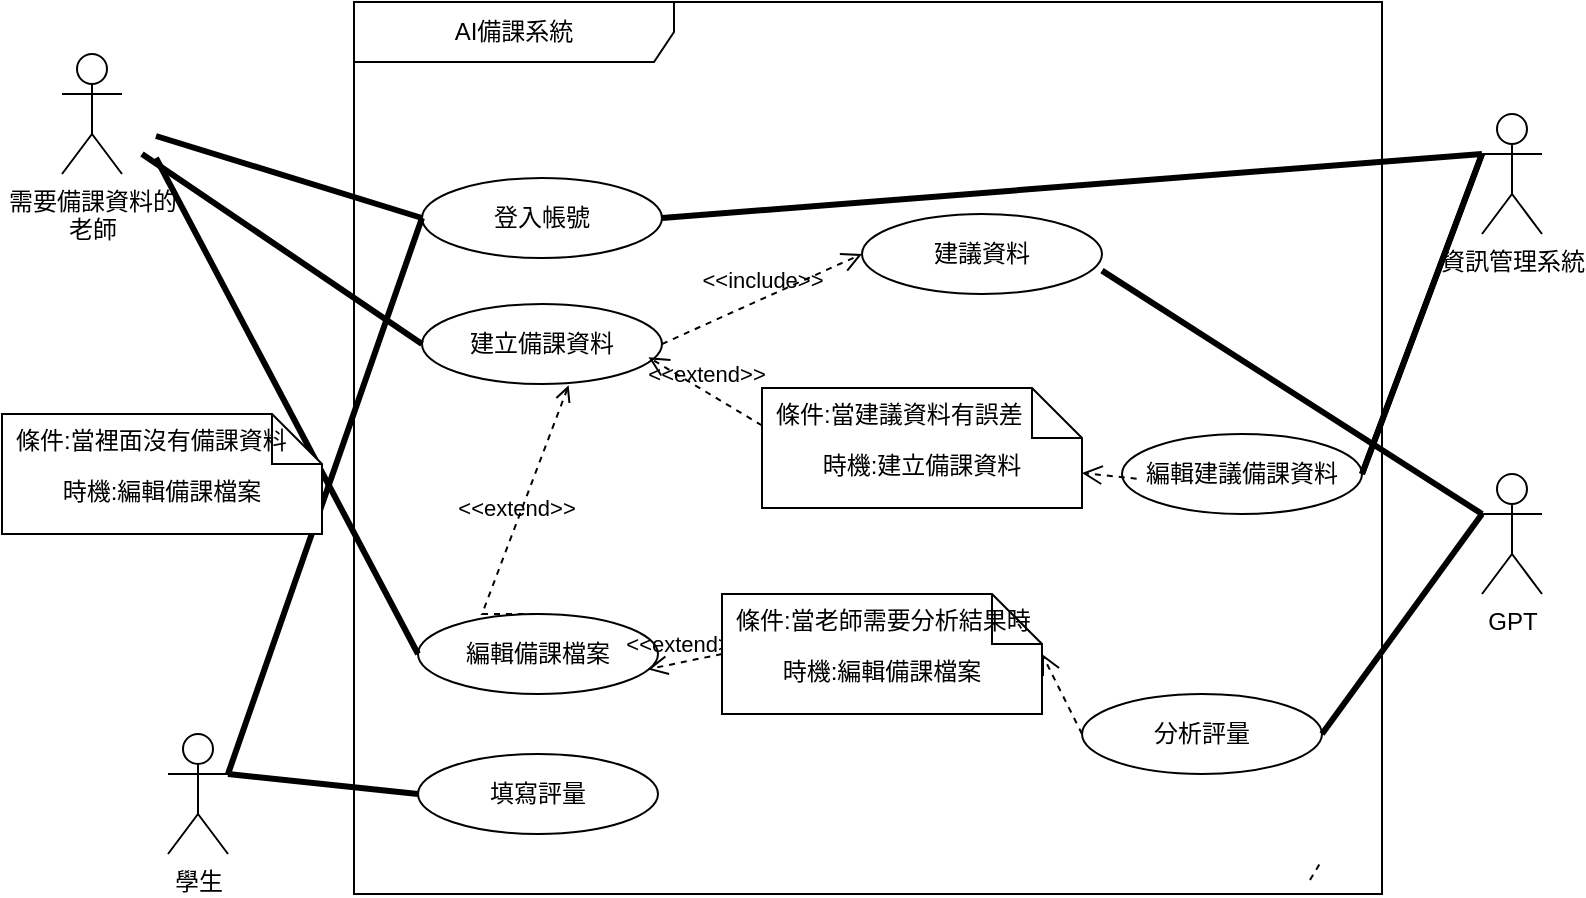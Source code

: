 <mxfile>
    <diagram name="第 1 页" id="H2TznUmvJiQQ8Nd20iMS">
        <mxGraphModel dx="655" dy="5101" grid="1" gridSize="10" guides="1" tooltips="1" connect="1" arrows="1" fold="1" page="1" pageScale="1" pageWidth="3300" pageHeight="4681" math="0" shadow="0">
            <root>
                <mxCell id="0"/>
                <mxCell id="1" parent="0"/>
                <mxCell id="CziYM-y-jJqnJA0qJ0Aq-1" value="需要備課資料的&lt;div&gt;老師&lt;/div&gt;&lt;div&gt;&lt;br&gt;&lt;/div&gt;" style="shape=umlActor;verticalLabelPosition=bottom;verticalAlign=top;html=1;" parent="1" vertex="1">
                    <mxGeometry x="30" y="-360" width="30" height="60" as="geometry"/>
                </mxCell>
                <mxCell id="CziYM-y-jJqnJA0qJ0Aq-2" value="AI備課系統" style="shape=umlFrame;whiteSpace=wrap;html=1;pointerEvents=0;recursiveResize=0;container=1;collapsible=0;width=160;" parent="1" vertex="1">
                    <mxGeometry x="176" y="-386" width="514" height="446" as="geometry"/>
                </mxCell>
                <mxCell id="CziYM-y-jJqnJA0qJ0Aq-3" value="登入帳號" style="ellipse;html=1;whiteSpace=wrap;" parent="CziYM-y-jJqnJA0qJ0Aq-2" vertex="1">
                    <mxGeometry x="34" y="88" width="120" height="40" as="geometry"/>
                </mxCell>
                <mxCell id="CziYM-y-jJqnJA0qJ0Aq-15" value="建立備課資料" style="ellipse;html=1;whiteSpace=wrap;" parent="CziYM-y-jJqnJA0qJ0Aq-2" vertex="1">
                    <mxGeometry x="34" y="151" width="120" height="40" as="geometry"/>
                </mxCell>
                <mxCell id="CziYM-y-jJqnJA0qJ0Aq-16" value="&amp;lt;&amp;lt;include&amp;gt;&amp;gt;" style="endArrow=open;startArrow=none;endFill=0;startFill=0;endSize=8;html=1;verticalAlign=bottom;dashed=1;labelBackgroundColor=none;rounded=0;exitX=1;exitY=0.5;exitDx=0;exitDy=0;entryX=0;entryY=0.5;entryDx=0;entryDy=0;" parent="CziYM-y-jJqnJA0qJ0Aq-2" source="CziYM-y-jJqnJA0qJ0Aq-15" target="xHbhCZASZW0XeuVVDQTi-1" edge="1">
                    <mxGeometry width="160" relative="1" as="geometry">
                        <mxPoint x="165" y="69.5" as="sourcePoint"/>
                        <mxPoint x="237" y="165" as="targetPoint"/>
                    </mxGeometry>
                </mxCell>
                <mxCell id="CziYM-y-jJqnJA0qJ0Aq-35" value="" style="endArrow=none;startArrow=none;endFill=0;startFill=0;endSize=8;html=1;verticalAlign=bottom;dashed=1;labelBackgroundColor=none;rounded=0;exitX=0.5;exitY=0;exitDx=0;exitDy=0;" parent="CziYM-y-jJqnJA0qJ0Aq-2" edge="1">
                    <mxGeometry width="160" relative="1" as="geometry">
                        <mxPoint x="478" y="439" as="sourcePoint"/>
                        <mxPoint x="484" y="429" as="targetPoint"/>
                        <mxPoint as="offset"/>
                    </mxGeometry>
                </mxCell>
                <mxCell id="CziYM-y-jJqnJA0qJ0Aq-39" value="編輯備課檔案" style="ellipse;html=1;whiteSpace=wrap;" parent="CziYM-y-jJqnJA0qJ0Aq-2" vertex="1">
                    <mxGeometry x="32" y="306" width="120" height="40" as="geometry"/>
                </mxCell>
                <mxCell id="CziYM-y-jJqnJA0qJ0Aq-40" value="分析評量" style="ellipse;html=1;whiteSpace=wrap;" parent="CziYM-y-jJqnJA0qJ0Aq-2" vertex="1">
                    <mxGeometry x="364" y="346" width="120" height="40" as="geometry"/>
                </mxCell>
                <mxCell id="CziYM-y-jJqnJA0qJ0Aq-50" value="學生" style="shape=umlActor;verticalLabelPosition=bottom;verticalAlign=top;html=1;" parent="CziYM-y-jJqnJA0qJ0Aq-2" vertex="1">
                    <mxGeometry x="-93" y="366" width="30" height="60" as="geometry"/>
                </mxCell>
                <mxCell id="CziYM-y-jJqnJA0qJ0Aq-72" value="" style="endArrow=none;startArrow=none;endFill=0;startFill=0;endSize=8;html=1;verticalAlign=bottom;labelBackgroundColor=none;strokeWidth=3;rounded=0;exitX=1;exitY=0.333;exitDx=0;exitDy=0;exitPerimeter=0;entryX=0;entryY=0.5;entryDx=0;entryDy=0;" parent="CziYM-y-jJqnJA0qJ0Aq-2" source="CziYM-y-jJqnJA0qJ0Aq-50" target="xHbhCZASZW0XeuVVDQTi-9" edge="1">
                    <mxGeometry width="160" relative="1" as="geometry">
                        <mxPoint x="-121" y="760" as="sourcePoint"/>
                        <mxPoint x="34" y="386" as="targetPoint"/>
                    </mxGeometry>
                </mxCell>
                <mxCell id="CziYM-y-jJqnJA0qJ0Aq-74" value="" style="endArrow=none;startArrow=none;endFill=0;startFill=0;endSize=8;html=1;verticalAlign=bottom;labelBackgroundColor=none;strokeWidth=3;rounded=0;exitX=1;exitY=0.333;exitDx=0;exitDy=0;exitPerimeter=0;entryX=0;entryY=0.5;entryDx=0;entryDy=0;" parent="CziYM-y-jJqnJA0qJ0Aq-2" source="CziYM-y-jJqnJA0qJ0Aq-50" target="CziYM-y-jJqnJA0qJ0Aq-3" edge="1">
                    <mxGeometry width="160" relative="1" as="geometry">
                        <mxPoint x="-64" y="670" as="sourcePoint"/>
                        <mxPoint x="33" y="670" as="targetPoint"/>
                    </mxGeometry>
                </mxCell>
                <mxCell id="xHbhCZASZW0XeuVVDQTi-1" value="建議資料" style="ellipse;html=1;whiteSpace=wrap;" parent="CziYM-y-jJqnJA0qJ0Aq-2" vertex="1">
                    <mxGeometry x="254" y="106" width="120" height="40" as="geometry"/>
                </mxCell>
                <mxCell id="xHbhCZASZW0XeuVVDQTi-3" value="&amp;lt;&amp;lt;extend&amp;gt;&amp;gt;" style="endArrow=open;startArrow=none;endFill=0;startFill=0;endSize=8;html=1;verticalAlign=bottom;dashed=1;labelBackgroundColor=none;rounded=0;exitX=0;exitY=0.5;exitDx=0;exitDy=0;entryX=0.956;entryY=0.692;entryDx=0;entryDy=0;entryPerimeter=0;" parent="CziYM-y-jJqnJA0qJ0Aq-2" source="xHbhCZASZW0XeuVVDQTi-5" target="CziYM-y-jJqnJA0qJ0Aq-39" edge="1">
                    <mxGeometry width="160" relative="1" as="geometry">
                        <mxPoint x="224" y="333" as="sourcePoint"/>
                        <mxPoint x="152" y="251" as="targetPoint"/>
                    </mxGeometry>
                </mxCell>
                <mxCell id="xHbhCZASZW0XeuVVDQTi-4" value="" style="endArrow=open;startArrow=none;endFill=0;startFill=0;endSize=8;html=1;verticalAlign=bottom;dashed=1;labelBackgroundColor=none;rounded=0;exitX=0;exitY=0.5;exitDx=0;exitDy=0;entryX=1;entryY=0.5;entryDx=0;entryDy=0;" parent="CziYM-y-jJqnJA0qJ0Aq-2" source="CziYM-y-jJqnJA0qJ0Aq-40" target="xHbhCZASZW0XeuVVDQTi-5" edge="1">
                    <mxGeometry width="160" relative="1" as="geometry">
                        <mxPoint x="533" y="-50" as="sourcePoint"/>
                        <mxPoint x="328" y="-135" as="targetPoint"/>
                    </mxGeometry>
                </mxCell>
                <mxCell id="xHbhCZASZW0XeuVVDQTi-5" value="時機:編輯備課檔案" style="shape=note2;boundedLbl=1;whiteSpace=wrap;html=1;size=25;verticalAlign=top;align=center;" parent="CziYM-y-jJqnJA0qJ0Aq-2" vertex="1">
                    <mxGeometry x="184" y="296" width="160" height="60" as="geometry"/>
                </mxCell>
                <mxCell id="xHbhCZASZW0XeuVVDQTi-6" value="條件:當老師需要分析結果時" style="resizeWidth=1;part=1;strokeColor=none;fillColor=none;align=left;spacingLeft=5;" parent="xHbhCZASZW0XeuVVDQTi-5" vertex="1">
                    <mxGeometry width="160" height="25" relative="1" as="geometry"/>
                </mxCell>
                <mxCell id="xHbhCZASZW0XeuVVDQTi-9" value="填寫評量" style="ellipse;html=1;whiteSpace=wrap;" parent="CziYM-y-jJqnJA0qJ0Aq-2" vertex="1">
                    <mxGeometry x="32" y="376" width="120" height="40" as="geometry"/>
                </mxCell>
                <mxCell id="CziYM-y-jJqnJA0qJ0Aq-18" value="編輯建議備課資料" style="ellipse;html=1;whiteSpace=wrap;" parent="CziYM-y-jJqnJA0qJ0Aq-2" vertex="1">
                    <mxGeometry x="384" y="216" width="120" height="40" as="geometry"/>
                </mxCell>
                <mxCell id="vAJU4Gscb78ndSJwRITv-1" value="&amp;lt;&amp;lt;extend&amp;gt;&amp;gt;" style="endArrow=none;startArrow=open;endFill=0;startFill=0;endSize=8;html=1;verticalAlign=bottom;dashed=1;labelBackgroundColor=none;rounded=0;exitX=0.611;exitY=1.017;exitDx=0;exitDy=0;entryX=0.5;entryY=0;entryDx=0;entryDy=0;exitPerimeter=0;" parent="CziYM-y-jJqnJA0qJ0Aq-2" source="CziYM-y-jJqnJA0qJ0Aq-15" target="CziYM-y-jJqnJA0qJ0Aq-39" edge="1">
                    <mxGeometry width="160" relative="1" as="geometry">
                        <mxPoint x="134" y="223" as="sourcePoint"/>
                        <mxPoint x="217" y="246" as="targetPoint"/>
                        <Array as="points">
                            <mxPoint x="64" y="306"/>
                        </Array>
                    </mxGeometry>
                </mxCell>
                <mxCell id="CziYM-y-jJqnJA0qJ0Aq-49" value="" style="endArrow=none;startArrow=none;endFill=0;startFill=0;endSize=8;html=1;verticalAlign=bottom;labelBackgroundColor=none;strokeWidth=3;rounded=0;entryX=0;entryY=0.5;entryDx=0;entryDy=0;" parent="1" target="CziYM-y-jJqnJA0qJ0Aq-15" edge="1">
                    <mxGeometry width="160" relative="1" as="geometry">
                        <mxPoint x="70" y="-310" as="sourcePoint"/>
                        <mxPoint x="230" y="-310" as="targetPoint"/>
                    </mxGeometry>
                </mxCell>
                <mxCell id="CziYM-y-jJqnJA0qJ0Aq-52" value="" style="endArrow=none;startArrow=none;endFill=0;startFill=0;endSize=8;html=1;verticalAlign=bottom;labelBackgroundColor=none;strokeWidth=3;rounded=0;entryX=0;entryY=0.5;entryDx=0;entryDy=0;" parent="1" target="CziYM-y-jJqnJA0qJ0Aq-3" edge="1">
                    <mxGeometry width="160" relative="1" as="geometry">
                        <mxPoint x="77" y="-319" as="sourcePoint"/>
                        <mxPoint x="242" y="-145" as="targetPoint"/>
                    </mxGeometry>
                </mxCell>
                <mxCell id="CziYM-y-jJqnJA0qJ0Aq-60" value="" style="endArrow=none;startArrow=none;endFill=0;startFill=0;endSize=8;html=1;verticalAlign=bottom;labelBackgroundColor=none;strokeWidth=3;rounded=0;entryX=0;entryY=0.5;entryDx=0;entryDy=0;" parent="1" target="CziYM-y-jJqnJA0qJ0Aq-39" edge="1">
                    <mxGeometry width="160" relative="1" as="geometry">
                        <mxPoint x="77" y="-308" as="sourcePoint"/>
                        <mxPoint x="223.04" y="104" as="targetPoint"/>
                    </mxGeometry>
                </mxCell>
                <mxCell id="CziYM-y-jJqnJA0qJ0Aq-67" value="GPT" style="shape=umlActor;verticalLabelPosition=bottom;verticalAlign=top;html=1;" parent="1" vertex="1">
                    <mxGeometry x="740" y="-150" width="30" height="60" as="geometry"/>
                </mxCell>
                <mxCell id="CziYM-y-jJqnJA0qJ0Aq-70" value="" style="endArrow=none;startArrow=none;endFill=0;startFill=0;endSize=8;html=1;verticalAlign=bottom;labelBackgroundColor=none;strokeWidth=3;rounded=0;exitX=1;exitY=0.5;exitDx=0;exitDy=0;entryX=0;entryY=0.333;entryDx=0;entryDy=0;entryPerimeter=0;" parent="1" source="CziYM-y-jJqnJA0qJ0Aq-40" target="CziYM-y-jJqnJA0qJ0Aq-67" edge="1">
                    <mxGeometry width="160" relative="1" as="geometry">
                        <mxPoint x="716" y="-179" as="sourcePoint"/>
                        <mxPoint x="816" y="-74" as="targetPoint"/>
                    </mxGeometry>
                </mxCell>
                <mxCell id="CziYM-y-jJqnJA0qJ0Aq-71" value="資訊管理系統" style="shape=umlActor;verticalLabelPosition=bottom;verticalAlign=top;html=1;" parent="1" vertex="1">
                    <mxGeometry x="740" y="-330" width="30" height="60" as="geometry"/>
                </mxCell>
                <mxCell id="CziYM-y-jJqnJA0qJ0Aq-77" value="" style="endArrow=none;startArrow=none;endFill=0;startFill=0;endSize=8;html=1;verticalAlign=bottom;labelBackgroundColor=none;strokeWidth=3;rounded=0;entryX=0;entryY=0.333;entryDx=0;entryDy=0;entryPerimeter=0;exitX=1;exitY=0.5;exitDx=0;exitDy=0;" parent="1" source="CziYM-y-jJqnJA0qJ0Aq-3" target="CziYM-y-jJqnJA0qJ0Aq-71" edge="1">
                    <mxGeometry width="160" relative="1" as="geometry">
                        <mxPoint x="352" y="-304" as="sourcePoint"/>
                        <mxPoint x="869" y="-268" as="targetPoint"/>
                    </mxGeometry>
                </mxCell>
                <mxCell id="CziYM-y-jJqnJA0qJ0Aq-78" value="" style="endArrow=none;startArrow=none;endFill=0;startFill=0;endSize=8;html=1;verticalAlign=bottom;labelBackgroundColor=none;strokeWidth=3;rounded=0;entryX=0;entryY=0.333;entryDx=0;entryDy=0;entryPerimeter=0;exitX=1;exitY=0.5;exitDx=0;exitDy=0;" parent="1" source="CziYM-y-jJqnJA0qJ0Aq-18" target="CziYM-y-jJqnJA0qJ0Aq-71" edge="1">
                    <mxGeometry width="160" relative="1" as="geometry">
                        <mxPoint x="544" y="-186" as="sourcePoint"/>
                        <mxPoint x="847" y="-309" as="targetPoint"/>
                    </mxGeometry>
                </mxCell>
                <mxCell id="CziYM-y-jJqnJA0qJ0Aq-81" value="" style="endArrow=none;startArrow=none;endFill=0;startFill=0;endSize=8;html=1;verticalAlign=bottom;labelBackgroundColor=none;strokeWidth=3;rounded=0;entryX=0;entryY=0.333;entryDx=0;entryDy=0;entryPerimeter=0;exitX=1;exitY=0.5;exitDx=0;exitDy=0;" parent="1" source="CziYM-y-jJqnJA0qJ0Aq-18" target="CziYM-y-jJqnJA0qJ0Aq-71" edge="1">
                    <mxGeometry width="160" relative="1" as="geometry">
                        <mxPoint x="566" y="-101" as="sourcePoint"/>
                        <mxPoint x="869" y="-287" as="targetPoint"/>
                    </mxGeometry>
                </mxCell>
                <mxCell id="_Kk4AJ7cjc7ddRNfzMjY-7" value="" style="endArrow=open;startArrow=none;endFill=0;startFill=0;endSize=8;html=1;verticalAlign=bottom;dashed=1;labelBackgroundColor=none;rounded=0;exitX=0.061;exitY=0.558;exitDx=0;exitDy=0;entryX=0;entryY=0;entryDx=160;entryDy=42.5;exitPerimeter=0;entryPerimeter=0;" parent="1" source="CziYM-y-jJqnJA0qJ0Aq-18" target="_Kk4AJ7cjc7ddRNfzMjY-5" edge="1">
                    <mxGeometry width="160" relative="1" as="geometry">
                        <mxPoint x="400" y="-220.5" as="sourcePoint"/>
                        <mxPoint x="660" y="-75.5" as="targetPoint"/>
                    </mxGeometry>
                </mxCell>
                <mxCell id="_Kk4AJ7cjc7ddRNfzMjY-5" value="時機:建立備課資料" style="shape=note2;boundedLbl=1;whiteSpace=wrap;html=1;size=25;verticalAlign=top;align=center;" parent="1" vertex="1">
                    <mxGeometry x="380" y="-193" width="160" height="60" as="geometry"/>
                </mxCell>
                <mxCell id="_Kk4AJ7cjc7ddRNfzMjY-6" value="條件:當建議資料有誤差" style="resizeWidth=1;part=1;strokeColor=none;fillColor=none;align=left;spacingLeft=5;" parent="_Kk4AJ7cjc7ddRNfzMjY-5" vertex="1">
                    <mxGeometry width="160" height="25" relative="1" as="geometry"/>
                </mxCell>
                <mxCell id="_Kk4AJ7cjc7ddRNfzMjY-4" value="&amp;lt;&amp;lt;extend&amp;gt;&amp;gt;" style="endArrow=open;startArrow=none;endFill=0;startFill=0;endSize=8;html=1;verticalAlign=bottom;dashed=1;labelBackgroundColor=none;rounded=0;exitX=0;exitY=0.75;exitDx=0;exitDy=0;entryX=0.944;entryY=0.667;entryDx=0;entryDy=0;entryPerimeter=0;" parent="1" source="_Kk4AJ7cjc7ddRNfzMjY-6" target="CziYM-y-jJqnJA0qJ0Aq-15" edge="1">
                    <mxGeometry width="160" relative="1" as="geometry">
                        <mxPoint x="530" y="-163" as="sourcePoint"/>
                        <mxPoint x="488" y="-80" as="targetPoint"/>
                    </mxGeometry>
                </mxCell>
                <mxCell id="CziYM-y-jJqnJA0qJ0Aq-83" value="" style="endArrow=none;startArrow=none;endFill=0;startFill=0;endSize=8;html=1;verticalAlign=bottom;labelBackgroundColor=none;strokeWidth=3;rounded=0;entryX=0;entryY=0.333;entryDx=0;entryDy=0;entryPerimeter=0;exitX=1;exitY=0.708;exitDx=0;exitDy=0;exitPerimeter=0;" parent="1" source="xHbhCZASZW0XeuVVDQTi-1" target="CziYM-y-jJqnJA0qJ0Aq-67" edge="1">
                    <mxGeometry width="160" relative="1" as="geometry">
                        <mxPoint x="530" y="-250" as="sourcePoint"/>
                        <mxPoint x="670" y="-120" as="targetPoint"/>
                    </mxGeometry>
                </mxCell>
                <mxCell id="_Kk4AJ7cjc7ddRNfzMjY-1" value="時機:編輯備課檔案" style="shape=note2;boundedLbl=1;whiteSpace=wrap;html=1;size=25;verticalAlign=top;align=center;" parent="1" vertex="1">
                    <mxGeometry y="-180" width="160" height="60" as="geometry"/>
                </mxCell>
                <mxCell id="_Kk4AJ7cjc7ddRNfzMjY-2" value="條件:當裡面沒有備課資料" style="resizeWidth=1;part=1;strokeColor=none;fillColor=none;align=left;spacingLeft=5;" parent="_Kk4AJ7cjc7ddRNfzMjY-1" vertex="1">
                    <mxGeometry width="160" height="25" relative="1" as="geometry"/>
                </mxCell>
            </root>
        </mxGraphModel>
    </diagram>
</mxfile>